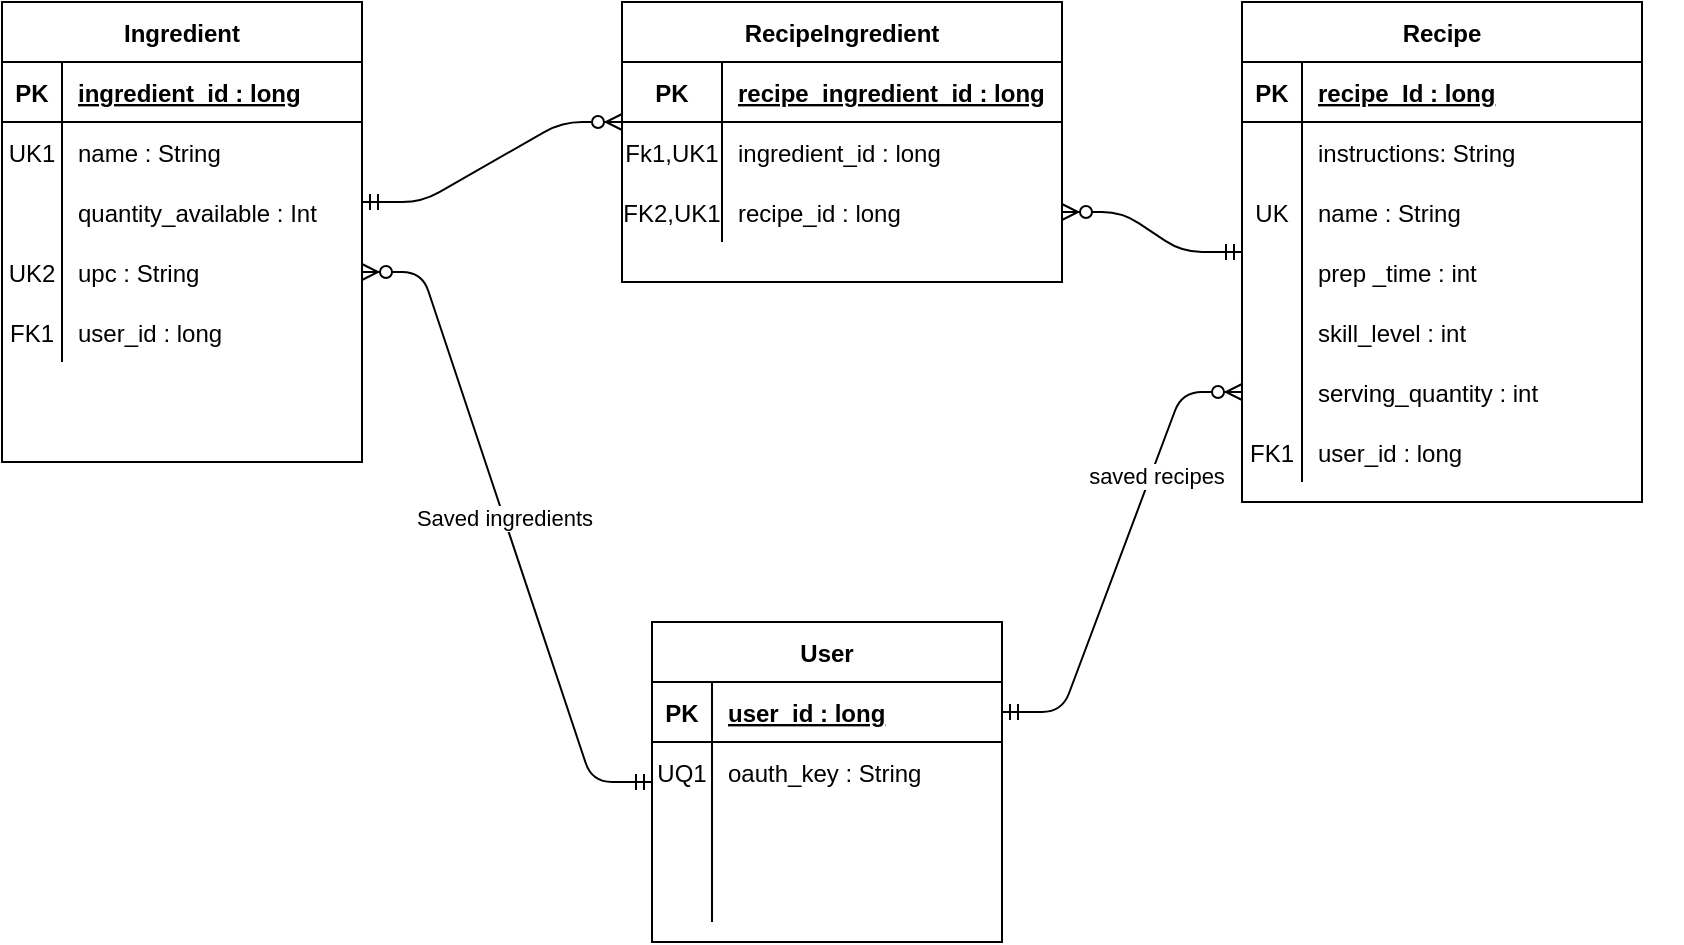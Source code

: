 <mxfile version="13.8.1" type="device"><diagram id="gNOTiytqq3P9ff1i0rm1" name="Page-1"><mxGraphModel dx="1342" dy="525" grid="1" gridSize="10" guides="1" tooltips="1" connect="1" arrows="1" fold="1" page="0" pageScale="1" pageWidth="850" pageHeight="1100" math="0" shadow="0"><root><mxCell id="0"/><mxCell id="1" parent="0"/><mxCell id="2" value="" style="group" parent="1" vertex="1" connectable="0"><mxGeometry x="630" y="70" width="220" height="330" as="geometry"/></mxCell><mxCell id="3" value="Recipe" style="shape=table;startSize=30;container=1;collapsible=1;childLayout=tableLayout;fixedRows=1;rowLines=0;fontStyle=1;align=center;resizeLast=1;" parent="2" vertex="1"><mxGeometry width="200" height="250" as="geometry"/></mxCell><mxCell id="4" value="" style="shape=partialRectangle;collapsible=0;dropTarget=0;pointerEvents=0;fillColor=none;top=0;left=0;bottom=1;right=0;points=[[0,0.5],[1,0.5]];portConstraint=eastwest;" parent="3" vertex="1"><mxGeometry y="30" width="200" height="30" as="geometry"/></mxCell><mxCell id="5" value="PK" style="shape=partialRectangle;connectable=0;fillColor=none;top=0;left=0;bottom=0;right=0;fontStyle=1;overflow=hidden;" parent="4" vertex="1"><mxGeometry width="30" height="30" as="geometry"/></mxCell><mxCell id="6" value="recipe_Id : long" style="shape=partialRectangle;connectable=0;fillColor=none;top=0;left=0;bottom=0;right=0;align=left;spacingLeft=6;fontStyle=5;overflow=hidden;" parent="4" vertex="1"><mxGeometry x="30" width="170" height="30" as="geometry"/></mxCell><mxCell id="7" value="" style="shape=partialRectangle;collapsible=0;dropTarget=0;pointerEvents=0;fillColor=none;top=0;left=0;bottom=0;right=0;points=[[0,0.5],[1,0.5]];portConstraint=eastwest;" parent="3" vertex="1"><mxGeometry y="60" width="200" height="30" as="geometry"/></mxCell><mxCell id="8" value="" style="shape=partialRectangle;connectable=0;fillColor=none;top=0;left=0;bottom=0;right=0;editable=1;overflow=hidden;" parent="7" vertex="1"><mxGeometry width="30" height="30" as="geometry"/></mxCell><mxCell id="9" value="instructions: String" style="shape=partialRectangle;connectable=0;fillColor=none;top=0;left=0;bottom=0;right=0;align=left;spacingLeft=6;overflow=hidden;" parent="7" vertex="1"><mxGeometry x="30" width="170" height="30" as="geometry"/></mxCell><mxCell id="10" value="" style="shape=partialRectangle;collapsible=0;dropTarget=0;pointerEvents=0;fillColor=none;top=0;left=0;bottom=0;right=0;points=[[0,0.5],[1,0.5]];portConstraint=eastwest;" parent="3" vertex="1"><mxGeometry y="90" width="200" height="30" as="geometry"/></mxCell><mxCell id="11" value="UK" style="shape=partialRectangle;connectable=0;fillColor=none;top=0;left=0;bottom=0;right=0;editable=1;overflow=hidden;" parent="10" vertex="1"><mxGeometry width="30" height="30" as="geometry"/></mxCell><mxCell id="12" value="name : String" style="shape=partialRectangle;connectable=0;fillColor=none;top=0;left=0;bottom=0;right=0;align=left;spacingLeft=6;overflow=hidden;" parent="10" vertex="1"><mxGeometry x="30" width="170" height="30" as="geometry"/></mxCell><mxCell id="13" value="" style="shape=partialRectangle;collapsible=0;dropTarget=0;pointerEvents=0;fillColor=none;top=0;left=0;bottom=0;right=0;points=[[0,0.5],[1,0.5]];portConstraint=eastwest;" parent="3" vertex="1"><mxGeometry y="120" width="200" height="30" as="geometry"/></mxCell><mxCell id="14" value="" style="shape=partialRectangle;connectable=0;fillColor=none;top=0;left=0;bottom=0;right=0;editable=1;overflow=hidden;" parent="13" vertex="1"><mxGeometry width="30" height="30" as="geometry"/></mxCell><mxCell id="15" value="prep _time : int" style="shape=partialRectangle;connectable=0;fillColor=none;top=0;left=0;bottom=0;right=0;align=left;spacingLeft=6;overflow=hidden;" parent="13" vertex="1"><mxGeometry x="30" width="170" height="30" as="geometry"/></mxCell><mxCell id="16" value="" style="shape=partialRectangle;collapsible=0;dropTarget=0;pointerEvents=0;fillColor=none;top=0;left=0;bottom=0;right=0;points=[[0,0.5],[1,0.5]];portConstraint=eastwest;" parent="3" vertex="1"><mxGeometry y="150" width="200" height="30" as="geometry"/></mxCell><mxCell id="17" value="" style="shape=partialRectangle;connectable=0;fillColor=none;top=0;left=0;bottom=0;right=0;editable=1;overflow=hidden;" parent="16" vertex="1"><mxGeometry width="30" height="30" as="geometry"/></mxCell><mxCell id="18" value="skill_level : int" style="shape=partialRectangle;connectable=0;fillColor=none;top=0;left=0;bottom=0;right=0;align=left;spacingLeft=6;overflow=hidden;" parent="16" vertex="1"><mxGeometry x="30" width="170" height="30" as="geometry"/></mxCell><mxCell id="19" value="" style="shape=partialRectangle;collapsible=0;dropTarget=0;pointerEvents=0;fillColor=none;top=0;left=0;bottom=0;right=0;points=[[0,0.5],[1,0.5]];portConstraint=eastwest;" parent="3" vertex="1"><mxGeometry y="180" width="200" height="30" as="geometry"/></mxCell><mxCell id="20" value="" style="shape=partialRectangle;connectable=0;fillColor=none;top=0;left=0;bottom=0;right=0;editable=1;overflow=hidden;" parent="19" vertex="1"><mxGeometry width="30" height="30" as="geometry"/></mxCell><mxCell id="21" value="serving_quantity : int" style="shape=partialRectangle;connectable=0;fillColor=none;top=0;left=0;bottom=0;right=0;align=left;spacingLeft=6;overflow=hidden;" parent="19" vertex="1"><mxGeometry x="30" width="170" height="30" as="geometry"/></mxCell><mxCell id="22" value="" style="shape=partialRectangle;collapsible=0;dropTarget=0;pointerEvents=0;fillColor=none;top=0;left=0;bottom=0;right=0;points=[[0,0.5],[1,0.5]];portConstraint=eastwest;" parent="3" vertex="1"><mxGeometry y="210" width="200" height="30" as="geometry"/></mxCell><mxCell id="23" value="FK1" style="shape=partialRectangle;connectable=0;fillColor=none;top=0;left=0;bottom=0;right=0;editable=1;overflow=hidden;" parent="22" vertex="1"><mxGeometry width="30" height="30" as="geometry"/></mxCell><mxCell id="24" value="user_id : long" style="shape=partialRectangle;connectable=0;fillColor=none;top=0;left=0;bottom=0;right=0;align=left;spacingLeft=6;overflow=hidden;" parent="22" vertex="1"><mxGeometry x="30" width="170" height="30" as="geometry"/></mxCell><mxCell id="25" value="User" style="shape=table;startSize=30;container=1;collapsible=1;childLayout=tableLayout;fixedRows=1;rowLines=0;fontStyle=1;align=center;resizeLast=1;" parent="1" vertex="1"><mxGeometry x="335" y="380" width="175" height="160" as="geometry"/></mxCell><mxCell id="26" value="" style="shape=partialRectangle;collapsible=0;dropTarget=0;pointerEvents=0;fillColor=none;top=0;left=0;bottom=1;right=0;points=[[0,0.5],[1,0.5]];portConstraint=eastwest;" parent="25" vertex="1"><mxGeometry y="30" width="175" height="30" as="geometry"/></mxCell><mxCell id="27" value="PK" style="shape=partialRectangle;connectable=0;fillColor=none;top=0;left=0;bottom=0;right=0;fontStyle=1;overflow=hidden;" parent="26" vertex="1"><mxGeometry width="30" height="30" as="geometry"/></mxCell><mxCell id="28" value="user_id : long" style="shape=partialRectangle;connectable=0;fillColor=none;top=0;left=0;bottom=0;right=0;align=left;spacingLeft=6;fontStyle=5;overflow=hidden;" parent="26" vertex="1"><mxGeometry x="30" width="145" height="30" as="geometry"/></mxCell><mxCell id="29" value="" style="shape=partialRectangle;collapsible=0;dropTarget=0;pointerEvents=0;fillColor=none;top=0;left=0;bottom=0;right=0;points=[[0,0.5],[1,0.5]];portConstraint=eastwest;" parent="25" vertex="1"><mxGeometry y="60" width="175" height="30" as="geometry"/></mxCell><mxCell id="30" value="UQ1" style="shape=partialRectangle;connectable=0;fillColor=none;top=0;left=0;bottom=0;right=0;editable=1;overflow=hidden;" parent="29" vertex="1"><mxGeometry width="30" height="30" as="geometry"/></mxCell><mxCell id="31" value="oauth_key : String" style="shape=partialRectangle;connectable=0;fillColor=none;top=0;left=0;bottom=0;right=0;align=left;spacingLeft=6;overflow=hidden;" parent="29" vertex="1"><mxGeometry x="30" width="145" height="30" as="geometry"/></mxCell><mxCell id="32" value="" style="shape=partialRectangle;collapsible=0;dropTarget=0;pointerEvents=0;fillColor=none;top=0;left=0;bottom=0;right=0;points=[[0,0.5],[1,0.5]];portConstraint=eastwest;" parent="25" vertex="1"><mxGeometry y="90" width="175" height="30" as="geometry"/></mxCell><mxCell id="33" value="" style="shape=partialRectangle;connectable=0;fillColor=none;top=0;left=0;bottom=0;right=0;editable=1;overflow=hidden;" parent="32" vertex="1"><mxGeometry width="30" height="30" as="geometry"/></mxCell><mxCell id="34" value="" style="shape=partialRectangle;connectable=0;fillColor=none;top=0;left=0;bottom=0;right=0;align=left;spacingLeft=6;overflow=hidden;" parent="32" vertex="1"><mxGeometry x="30" width="145" height="30" as="geometry"/></mxCell><mxCell id="35" value="" style="shape=partialRectangle;collapsible=0;dropTarget=0;pointerEvents=0;fillColor=none;top=0;left=0;bottom=0;right=0;points=[[0,0.5],[1,0.5]];portConstraint=eastwest;" parent="25" vertex="1"><mxGeometry y="120" width="175" height="30" as="geometry"/></mxCell><mxCell id="36" value="" style="shape=partialRectangle;connectable=0;fillColor=none;top=0;left=0;bottom=0;right=0;editable=1;overflow=hidden;" parent="35" vertex="1"><mxGeometry width="30" height="30" as="geometry"/></mxCell><mxCell id="37" value="" style="shape=partialRectangle;connectable=0;fillColor=none;top=0;left=0;bottom=0;right=0;align=left;spacingLeft=6;overflow=hidden;" parent="35" vertex="1"><mxGeometry x="30" width="145" height="30" as="geometry"/></mxCell><mxCell id="38" value="" style="edgeStyle=entityRelationEdgeStyle;fontSize=12;html=1;endArrow=ERzeroToMany;startArrow=ERmandOne;exitX=1;exitY=0.5;exitDx=0;exitDy=0;entryX=0;entryY=0.5;entryDx=0;entryDy=0;" parent="1" source="26" target="19" edge="1"><mxGeometry width="100" height="100" relative="1" as="geometry"><mxPoint x="470" y="370" as="sourcePoint"/><mxPoint x="590" y="270" as="targetPoint"/></mxGeometry></mxCell><mxCell id="39" value="saved recipes" style="edgeLabel;html=1;align=center;verticalAlign=middle;resizable=0;points=[];" parent="38" vertex="1" connectable="0"><mxGeometry x="0.366" y="-2" relative="1" as="geometry"><mxPoint as="offset"/></mxGeometry></mxCell><mxCell id="40" value="" style="edgeStyle=entityRelationEdgeStyle;fontSize=12;html=1;endArrow=ERzeroToMany;startArrow=ERmandOne;entryX=1;entryY=0.5;entryDx=0;entryDy=0;" parent="1" source="25" target="62" edge="1"><mxGeometry width="100" height="100" relative="1" as="geometry"><mxPoint x="120" y="424.8" as="sourcePoint"/><mxPoint x="240" y="250" as="targetPoint"/></mxGeometry></mxCell><mxCell id="41" value="Saved ingredients" style="edgeLabel;html=1;align=center;verticalAlign=middle;resizable=0;points=[];" parent="40" vertex="1" connectable="0"><mxGeometry x="0.031" relative="1" as="geometry"><mxPoint as="offset"/></mxGeometry></mxCell><mxCell id="42" value="RecipeIngredient" style="shape=table;startSize=30;container=1;collapsible=1;childLayout=tableLayout;fixedRows=1;rowLines=0;fontStyle=1;align=center;resizeLast=1;" parent="1" vertex="1"><mxGeometry x="320" y="70" width="220" height="140" as="geometry"/></mxCell><mxCell id="43" value="" style="shape=partialRectangle;collapsible=0;dropTarget=0;pointerEvents=0;fillColor=none;top=0;left=0;bottom=1;right=0;points=[[0,0.5],[1,0.5]];portConstraint=eastwest;" parent="42" vertex="1"><mxGeometry y="30" width="220" height="30" as="geometry"/></mxCell><mxCell id="44" value="PK" style="shape=partialRectangle;connectable=0;fillColor=none;top=0;left=0;bottom=0;right=0;fontStyle=1;overflow=hidden;" parent="43" vertex="1"><mxGeometry width="50" height="30" as="geometry"/></mxCell><mxCell id="45" value="recipe_ingredient_id : long" style="shape=partialRectangle;connectable=0;fillColor=none;top=0;left=0;bottom=0;right=0;align=left;spacingLeft=6;fontStyle=5;overflow=hidden;" parent="43" vertex="1"><mxGeometry x="50" width="170" height="30" as="geometry"/></mxCell><mxCell id="46" value="" style="shape=partialRectangle;collapsible=0;dropTarget=0;pointerEvents=0;fillColor=none;top=0;left=0;bottom=0;right=0;points=[[0,0.5],[1,0.5]];portConstraint=eastwest;" parent="42" vertex="1"><mxGeometry y="60" width="220" height="30" as="geometry"/></mxCell><mxCell id="47" value="Fk1,UK1" style="shape=partialRectangle;connectable=0;fillColor=none;top=0;left=0;bottom=0;right=0;editable=1;overflow=hidden;" parent="46" vertex="1"><mxGeometry width="50" height="30" as="geometry"/></mxCell><mxCell id="48" value="ingredient_id : long" style="shape=partialRectangle;connectable=0;fillColor=none;top=0;left=0;bottom=0;right=0;align=left;spacingLeft=6;overflow=hidden;" parent="46" vertex="1"><mxGeometry x="50" width="170" height="30" as="geometry"/></mxCell><mxCell id="49" value="" style="shape=partialRectangle;collapsible=0;dropTarget=0;pointerEvents=0;fillColor=none;top=0;left=0;bottom=0;right=0;points=[[0,0.5],[1,0.5]];portConstraint=eastwest;" parent="42" vertex="1"><mxGeometry y="90" width="220" height="30" as="geometry"/></mxCell><mxCell id="50" value="FK2,UK1" style="shape=partialRectangle;connectable=0;fillColor=none;top=0;left=0;bottom=0;right=0;editable=1;overflow=hidden;" parent="49" vertex="1"><mxGeometry width="50" height="30" as="geometry"/></mxCell><mxCell id="51" value="recipe_id : long" style="shape=partialRectangle;connectable=0;fillColor=none;top=0;left=0;bottom=0;right=0;align=left;spacingLeft=6;overflow=hidden;" parent="49" vertex="1"><mxGeometry x="50" width="170" height="30" as="geometry"/></mxCell><mxCell id="52" value="Ingredient" style="shape=table;startSize=30;container=1;collapsible=1;childLayout=tableLayout;fixedRows=1;rowLines=0;fontStyle=1;align=center;resizeLast=1;" parent="1" vertex="1"><mxGeometry x="10" y="70" width="180" height="230" as="geometry"/></mxCell><mxCell id="53" value="" style="shape=partialRectangle;collapsible=0;dropTarget=0;pointerEvents=0;fillColor=none;top=0;left=0;bottom=1;right=0;points=[[0,0.5],[1,0.5]];portConstraint=eastwest;" parent="52" vertex="1"><mxGeometry y="30" width="180" height="30" as="geometry"/></mxCell><mxCell id="54" value="PK" style="shape=partialRectangle;connectable=0;fillColor=none;top=0;left=0;bottom=0;right=0;fontStyle=1;overflow=hidden;" parent="53" vertex="1"><mxGeometry width="30" height="30" as="geometry"/></mxCell><mxCell id="55" value="ingredient_id : long" style="shape=partialRectangle;connectable=0;fillColor=none;top=0;left=0;bottom=0;right=0;align=left;spacingLeft=6;fontStyle=5;overflow=hidden;" parent="53" vertex="1"><mxGeometry x="30" width="150" height="30" as="geometry"/></mxCell><mxCell id="56" value="" style="shape=partialRectangle;collapsible=0;dropTarget=0;pointerEvents=0;fillColor=none;top=0;left=0;bottom=0;right=0;points=[[0,0.5],[1,0.5]];portConstraint=eastwest;" parent="52" vertex="1"><mxGeometry y="60" width="180" height="30" as="geometry"/></mxCell><mxCell id="57" value="UK1" style="shape=partialRectangle;connectable=0;fillColor=none;top=0;left=0;bottom=0;right=0;editable=1;overflow=hidden;" parent="56" vertex="1"><mxGeometry width="30" height="30" as="geometry"/></mxCell><mxCell id="58" value="name : String" style="shape=partialRectangle;connectable=0;fillColor=none;top=0;left=0;bottom=0;right=0;align=left;spacingLeft=6;overflow=hidden;" parent="56" vertex="1"><mxGeometry x="30" width="150" height="30" as="geometry"/></mxCell><mxCell id="59" value="" style="shape=partialRectangle;collapsible=0;dropTarget=0;pointerEvents=0;fillColor=none;top=0;left=0;bottom=0;right=0;points=[[0,0.5],[1,0.5]];portConstraint=eastwest;" parent="52" vertex="1"><mxGeometry y="90" width="180" height="30" as="geometry"/></mxCell><mxCell id="60" value="" style="shape=partialRectangle;connectable=0;fillColor=none;top=0;left=0;bottom=0;right=0;editable=1;overflow=hidden;" parent="59" vertex="1"><mxGeometry width="30" height="30" as="geometry"/></mxCell><mxCell id="61" value="quantity_available : Int" style="shape=partialRectangle;connectable=0;fillColor=none;top=0;left=0;bottom=0;right=0;align=left;spacingLeft=6;overflow=hidden;" parent="59" vertex="1"><mxGeometry x="30" width="150" height="30" as="geometry"/></mxCell><mxCell id="62" value="" style="shape=partialRectangle;collapsible=0;dropTarget=0;pointerEvents=0;fillColor=none;top=0;left=0;bottom=0;right=0;points=[[0,0.5],[1,0.5]];portConstraint=eastwest;" parent="52" vertex="1"><mxGeometry y="120" width="180" height="30" as="geometry"/></mxCell><mxCell id="63" value="UK2" style="shape=partialRectangle;connectable=0;fillColor=none;top=0;left=0;bottom=0;right=0;editable=1;overflow=hidden;" parent="62" vertex="1"><mxGeometry width="30" height="30" as="geometry"/></mxCell><mxCell id="64" value="upc : String" style="shape=partialRectangle;connectable=0;fillColor=none;top=0;left=0;bottom=0;right=0;align=left;spacingLeft=6;overflow=hidden;" parent="62" vertex="1"><mxGeometry x="30" width="150" height="30" as="geometry"/></mxCell><mxCell id="65" value="" style="shape=partialRectangle;collapsible=0;dropTarget=0;pointerEvents=0;fillColor=none;top=0;left=0;bottom=0;right=0;points=[[0,0.5],[1,0.5]];portConstraint=eastwest;" parent="52" vertex="1"><mxGeometry y="150" width="180" height="30" as="geometry"/></mxCell><mxCell id="66" value="FK1" style="shape=partialRectangle;connectable=0;fillColor=none;top=0;left=0;bottom=0;right=0;editable=1;overflow=hidden;" parent="65" vertex="1"><mxGeometry width="30" height="30" as="geometry"/></mxCell><mxCell id="67" value="user_id : long" style="shape=partialRectangle;connectable=0;fillColor=none;top=0;left=0;bottom=0;right=0;align=left;spacingLeft=6;overflow=hidden;" parent="65" vertex="1"><mxGeometry x="30" width="150" height="30" as="geometry"/></mxCell><mxCell id="68" value="" style="edgeStyle=entityRelationEdgeStyle;fontSize=12;html=1;endArrow=ERzeroToMany;startArrow=ERmandOne;entryX=0;entryY=0;entryDx=0;entryDy=0;entryPerimeter=0;" parent="1" target="46" edge="1"><mxGeometry width="100" height="100" relative="1" as="geometry"><mxPoint x="190" y="170" as="sourcePoint"/><mxPoint x="290" y="70" as="targetPoint"/></mxGeometry></mxCell><mxCell id="69" value="" style="edgeStyle=entityRelationEdgeStyle;fontSize=12;html=1;endArrow=ERzeroToMany;startArrow=ERmandOne;entryX=1;entryY=0.5;entryDx=0;entryDy=0;" parent="1" source="3" target="49" edge="1"><mxGeometry width="100" height="100" relative="1" as="geometry"><mxPoint x="420" y="290" as="sourcePoint"/><mxPoint x="550" y="250" as="targetPoint"/></mxGeometry></mxCell></root></mxGraphModel></diagram></mxfile>